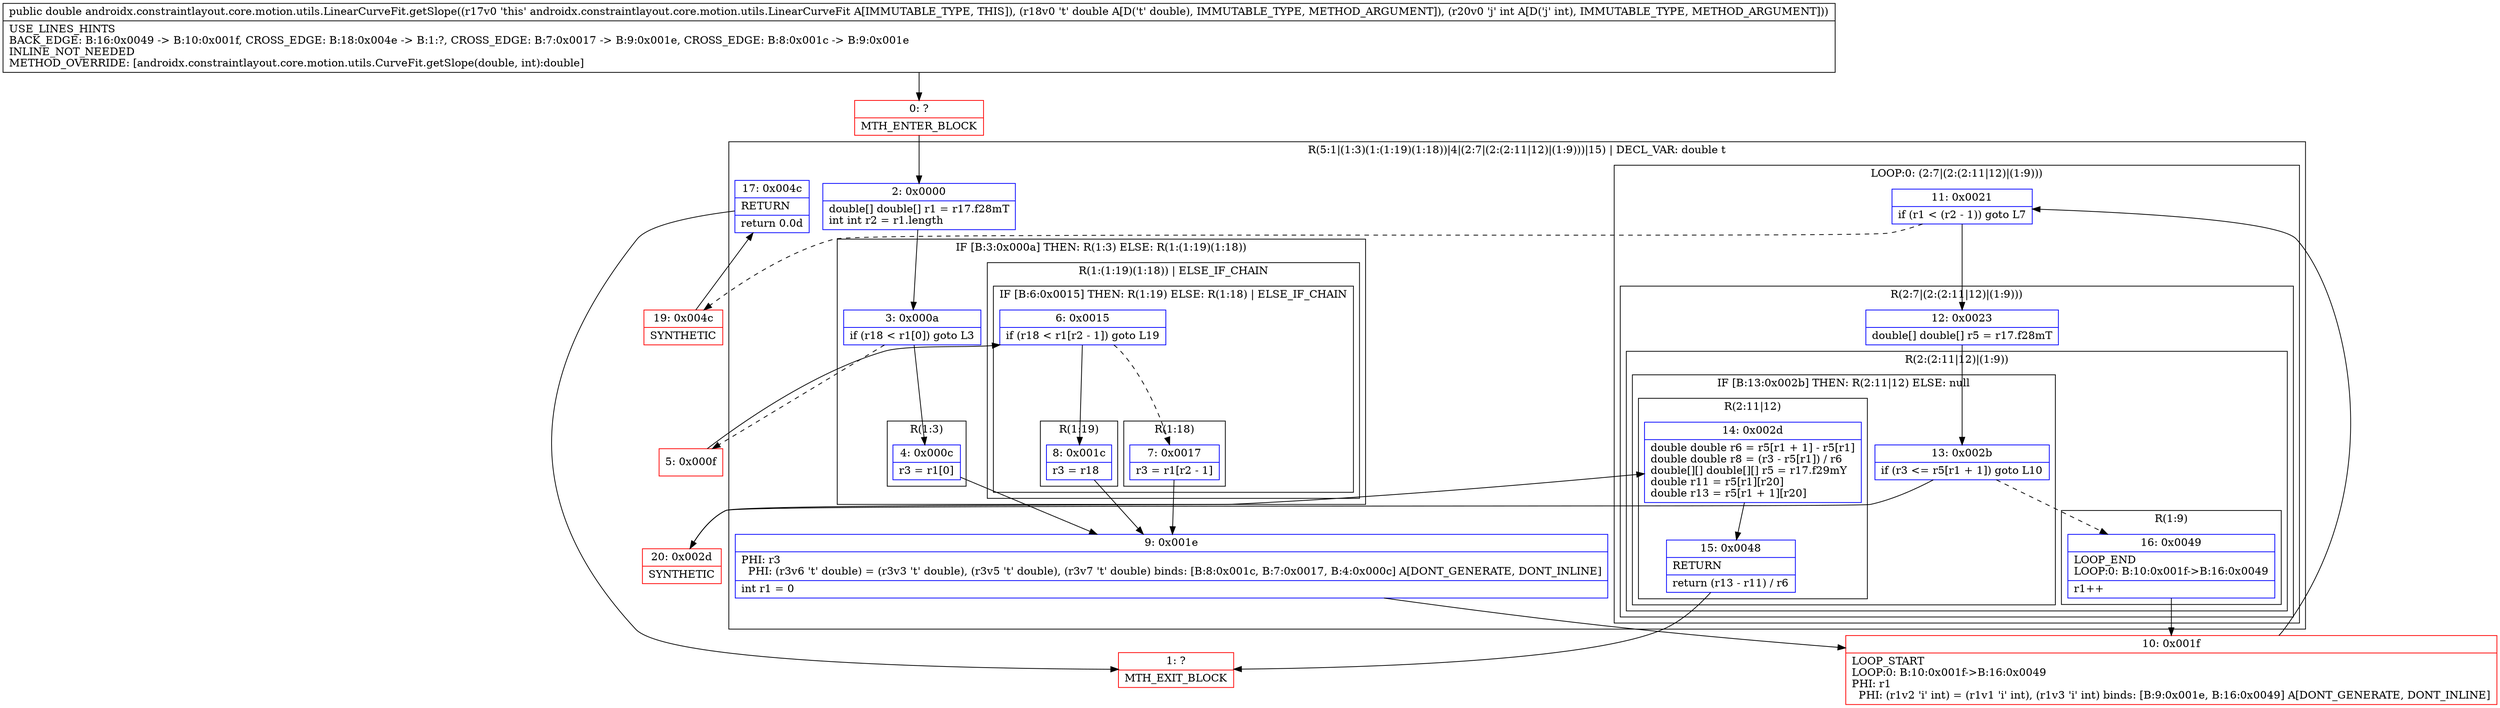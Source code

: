 digraph "CFG forandroidx.constraintlayout.core.motion.utils.LinearCurveFit.getSlope(DI)D" {
subgraph cluster_Region_1561565600 {
label = "R(5:1|(1:3)(1:(1:19)(1:18))|4|(2:7|(2:(2:11|12)|(1:9)))|15) | DECL_VAR: double t\l";
node [shape=record,color=blue];
Node_2 [shape=record,label="{2\:\ 0x0000|double[] double[] r1 = r17.f28mT\lint int r2 = r1.length\l}"];
subgraph cluster_IfRegion_224412745 {
label = "IF [B:3:0x000a] THEN: R(1:3) ELSE: R(1:(1:19)(1:18))";
node [shape=record,color=blue];
Node_3 [shape=record,label="{3\:\ 0x000a|if (r18 \< r1[0]) goto L3\l}"];
subgraph cluster_Region_1692910614 {
label = "R(1:3)";
node [shape=record,color=blue];
Node_4 [shape=record,label="{4\:\ 0x000c|r3 = r1[0]\l}"];
}
subgraph cluster_Region_1016879816 {
label = "R(1:(1:19)(1:18)) | ELSE_IF_CHAIN\l";
node [shape=record,color=blue];
subgraph cluster_IfRegion_1354541232 {
label = "IF [B:6:0x0015] THEN: R(1:19) ELSE: R(1:18) | ELSE_IF_CHAIN\l";
node [shape=record,color=blue];
Node_6 [shape=record,label="{6\:\ 0x0015|if (r18 \< r1[r2 \- 1]) goto L19\l}"];
subgraph cluster_Region_1148393792 {
label = "R(1:19)";
node [shape=record,color=blue];
Node_8 [shape=record,label="{8\:\ 0x001c|r3 = r18\l}"];
}
subgraph cluster_Region_295957918 {
label = "R(1:18)";
node [shape=record,color=blue];
Node_7 [shape=record,label="{7\:\ 0x0017|r3 = r1[r2 \- 1]\l}"];
}
}
}
}
Node_9 [shape=record,label="{9\:\ 0x001e|PHI: r3 \l  PHI: (r3v6 't' double) = (r3v3 't' double), (r3v5 't' double), (r3v7 't' double) binds: [B:8:0x001c, B:7:0x0017, B:4:0x000c] A[DONT_GENERATE, DONT_INLINE]\l|int r1 = 0\l}"];
subgraph cluster_LoopRegion_510573039 {
label = "LOOP:0: (2:7|(2:(2:11|12)|(1:9)))";
node [shape=record,color=blue];
Node_11 [shape=record,label="{11\:\ 0x0021|if (r1 \< (r2 \- 1)) goto L7\l}"];
subgraph cluster_Region_1217468900 {
label = "R(2:7|(2:(2:11|12)|(1:9)))";
node [shape=record,color=blue];
Node_12 [shape=record,label="{12\:\ 0x0023|double[] double[] r5 = r17.f28mT\l}"];
subgraph cluster_Region_1386480209 {
label = "R(2:(2:11|12)|(1:9))";
node [shape=record,color=blue];
subgraph cluster_IfRegion_2143208698 {
label = "IF [B:13:0x002b] THEN: R(2:11|12) ELSE: null";
node [shape=record,color=blue];
Node_13 [shape=record,label="{13\:\ 0x002b|if (r3 \<= r5[r1 + 1]) goto L10\l}"];
subgraph cluster_Region_351578915 {
label = "R(2:11|12)";
node [shape=record,color=blue];
Node_14 [shape=record,label="{14\:\ 0x002d|double double r6 = r5[r1 + 1] \- r5[r1]\ldouble double r8 = (r3 \- r5[r1]) \/ r6\ldouble[][] double[][] r5 = r17.f29mY\ldouble r11 = r5[r1][r20]\ldouble r13 = r5[r1 + 1][r20]\l}"];
Node_15 [shape=record,label="{15\:\ 0x0048|RETURN\l|return (r13 \- r11) \/ r6\l}"];
}
}
subgraph cluster_Region_1908392022 {
label = "R(1:9)";
node [shape=record,color=blue];
Node_16 [shape=record,label="{16\:\ 0x0049|LOOP_END\lLOOP:0: B:10:0x001f\-\>B:16:0x0049\l|r1++\l}"];
}
}
}
}
Node_17 [shape=record,label="{17\:\ 0x004c|RETURN\l|return 0.0d\l}"];
}
Node_0 [shape=record,color=red,label="{0\:\ ?|MTH_ENTER_BLOCK\l}"];
Node_10 [shape=record,color=red,label="{10\:\ 0x001f|LOOP_START\lLOOP:0: B:10:0x001f\-\>B:16:0x0049\lPHI: r1 \l  PHI: (r1v2 'i' int) = (r1v1 'i' int), (r1v3 'i' int) binds: [B:9:0x001e, B:16:0x0049] A[DONT_GENERATE, DONT_INLINE]\l}"];
Node_20 [shape=record,color=red,label="{20\:\ 0x002d|SYNTHETIC\l}"];
Node_1 [shape=record,color=red,label="{1\:\ ?|MTH_EXIT_BLOCK\l}"];
Node_19 [shape=record,color=red,label="{19\:\ 0x004c|SYNTHETIC\l}"];
Node_5 [shape=record,color=red,label="{5\:\ 0x000f}"];
MethodNode[shape=record,label="{public double androidx.constraintlayout.core.motion.utils.LinearCurveFit.getSlope((r17v0 'this' androidx.constraintlayout.core.motion.utils.LinearCurveFit A[IMMUTABLE_TYPE, THIS]), (r18v0 't' double A[D('t' double), IMMUTABLE_TYPE, METHOD_ARGUMENT]), (r20v0 'j' int A[D('j' int), IMMUTABLE_TYPE, METHOD_ARGUMENT]))  | USE_LINES_HINTS\lBACK_EDGE: B:16:0x0049 \-\> B:10:0x001f, CROSS_EDGE: B:18:0x004e \-\> B:1:?, CROSS_EDGE: B:7:0x0017 \-\> B:9:0x001e, CROSS_EDGE: B:8:0x001c \-\> B:9:0x001e\lINLINE_NOT_NEEDED\lMETHOD_OVERRIDE: [androidx.constraintlayout.core.motion.utils.CurveFit.getSlope(double, int):double]\l}"];
MethodNode -> Node_0;Node_2 -> Node_3;
Node_3 -> Node_4;
Node_3 -> Node_5[style=dashed];
Node_4 -> Node_9;
Node_6 -> Node_7[style=dashed];
Node_6 -> Node_8;
Node_8 -> Node_9;
Node_7 -> Node_9;
Node_9 -> Node_10;
Node_11 -> Node_12;
Node_11 -> Node_19[style=dashed];
Node_12 -> Node_13;
Node_13 -> Node_16[style=dashed];
Node_13 -> Node_20;
Node_14 -> Node_15;
Node_15 -> Node_1;
Node_16 -> Node_10;
Node_17 -> Node_1;
Node_0 -> Node_2;
Node_10 -> Node_11;
Node_20 -> Node_14;
Node_19 -> Node_17;
Node_5 -> Node_6;
}

